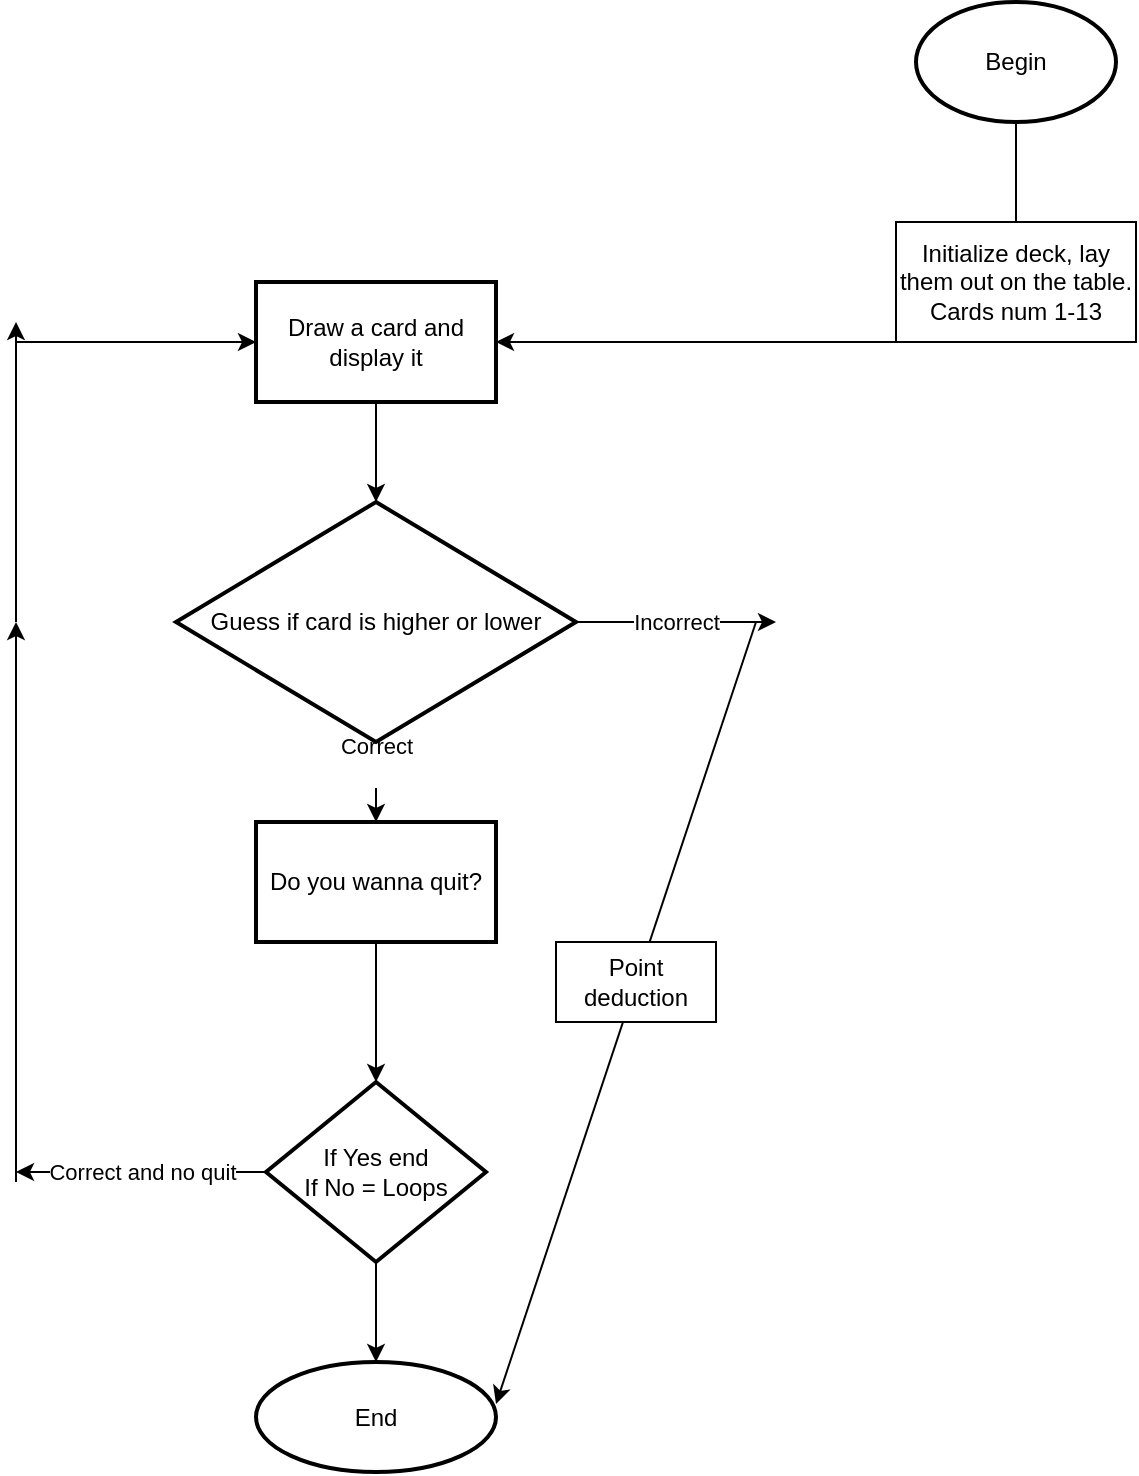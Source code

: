 <mxfile version="24.7.17">
  <diagram name="Page-1" id="pF5r6d8pV2lyjZ7vTq8y">
    <mxGraphModel dx="1426" dy="783" grid="1" gridSize="10" guides="1" tooltips="1" connect="1" arrows="1" fold="1" page="1" pageScale="1" pageWidth="827" pageHeight="1169" math="0" shadow="0">
      <root>
        <mxCell id="0" />
        <mxCell id="1" parent="0" />
        <mxCell id="G6tN2OC_qW5iVHgDtbus-44" value="" style="edgeStyle=orthogonalEdgeStyle;rounded=0;orthogonalLoop=1;jettySize=auto;html=1;" parent="1" source="G6tN2OC_qW5iVHgDtbus-42" target="G6tN2OC_qW5iVHgDtbus-43" edge="1">
          <mxGeometry relative="1" as="geometry">
            <Array as="points">
              <mxPoint x="630" y="190" />
            </Array>
          </mxGeometry>
        </mxCell>
        <mxCell id="iIYl-9N6RMb-z94eZSJE-1" style="edgeStyle=orthogonalEdgeStyle;rounded=0;orthogonalLoop=1;jettySize=auto;html=1;" edge="1" parent="1" source="G6tN2OC_qW5iVHgDtbus-42">
          <mxGeometry relative="1" as="geometry">
            <mxPoint x="630" y="150" as="targetPoint" />
          </mxGeometry>
        </mxCell>
        <mxCell id="G6tN2OC_qW5iVHgDtbus-42" value="Begin" style="strokeWidth=2;html=1;shape=mxgraph.flowchart.start_1;whiteSpace=wrap;" parent="1" vertex="1">
          <mxGeometry x="580" y="20" width="100" height="60" as="geometry" />
        </mxCell>
        <mxCell id="G6tN2OC_qW5iVHgDtbus-46" value="" style="edgeStyle=orthogonalEdgeStyle;rounded=0;orthogonalLoop=1;jettySize=auto;html=1;" parent="1" source="G6tN2OC_qW5iVHgDtbus-43" target="G6tN2OC_qW5iVHgDtbus-45" edge="1">
          <mxGeometry relative="1" as="geometry" />
        </mxCell>
        <mxCell id="G6tN2OC_qW5iVHgDtbus-43" value="Draw a card and display it" style="whiteSpace=wrap;html=1;strokeWidth=2;" parent="1" vertex="1">
          <mxGeometry x="250" y="160" width="120" height="60" as="geometry" />
        </mxCell>
        <mxCell id="bJqjwChhSUqB3gGKaWqK-21" value="" style="edgeStyle=orthogonalEdgeStyle;rounded=0;orthogonalLoop=1;jettySize=auto;html=1;" parent="1" source="G6tN2OC_qW5iVHgDtbus-45" target="bJqjwChhSUqB3gGKaWqK-20" edge="1">
          <mxGeometry relative="1" as="geometry" />
        </mxCell>
        <mxCell id="iIYl-9N6RMb-z94eZSJE-3" value="Correct&lt;div&gt;&lt;br&gt;&lt;/div&gt;" style="edgeLabel;html=1;align=center;verticalAlign=middle;resizable=0;points=[];" vertex="1" connectable="0" parent="bJqjwChhSUqB3gGKaWqK-21">
          <mxGeometry x="-0.55" relative="1" as="geometry">
            <mxPoint as="offset" />
          </mxGeometry>
        </mxCell>
        <mxCell id="G6tN2OC_qW5iVHgDtbus-45" value="Guess if card is higher or lower" style="rhombus;whiteSpace=wrap;html=1;strokeWidth=2;" parent="1" vertex="1">
          <mxGeometry x="210" y="270" width="200" height="120" as="geometry" />
        </mxCell>
        <mxCell id="G6tN2OC_qW5iVHgDtbus-47" value="End" style="strokeWidth=2;html=1;shape=mxgraph.flowchart.start_1;whiteSpace=wrap;direction=south;" parent="1" vertex="1">
          <mxGeometry x="250" y="700" width="120" height="55" as="geometry" />
        </mxCell>
        <mxCell id="bJqjwChhSUqB3gGKaWqK-15" value="" style="endArrow=classic;html=1;rounded=0;" parent="1" edge="1">
          <mxGeometry width="50" height="50" relative="1" as="geometry">
            <mxPoint x="130" y="330" as="sourcePoint" />
            <mxPoint x="130" y="180" as="targetPoint" />
          </mxGeometry>
        </mxCell>
        <mxCell id="bJqjwChhSUqB3gGKaWqK-16" value="" style="endArrow=classic;html=1;rounded=0;entryX=0;entryY=0.5;entryDx=0;entryDy=0;" parent="1" target="G6tN2OC_qW5iVHgDtbus-43" edge="1">
          <mxGeometry width="50" height="50" relative="1" as="geometry">
            <mxPoint x="130" y="190" as="sourcePoint" />
            <mxPoint x="440" y="280" as="targetPoint" />
          </mxGeometry>
        </mxCell>
        <mxCell id="bJqjwChhSUqB3gGKaWqK-18" value="Incorrect" style="endArrow=classic;html=1;rounded=0;" parent="1" edge="1">
          <mxGeometry width="50" height="50" relative="1" as="geometry">
            <mxPoint x="410" y="330" as="sourcePoint" />
            <mxPoint x="510" y="330" as="targetPoint" />
          </mxGeometry>
        </mxCell>
        <mxCell id="bJqjwChhSUqB3gGKaWqK-24" value="" style="edgeStyle=orthogonalEdgeStyle;rounded=0;orthogonalLoop=1;jettySize=auto;html=1;" parent="1" source="bJqjwChhSUqB3gGKaWqK-20" target="bJqjwChhSUqB3gGKaWqK-23" edge="1">
          <mxGeometry relative="1" as="geometry" />
        </mxCell>
        <mxCell id="bJqjwChhSUqB3gGKaWqK-20" value="Do you wanna quit?" style="whiteSpace=wrap;html=1;strokeWidth=2;" parent="1" vertex="1">
          <mxGeometry x="250" y="430" width="120" height="60" as="geometry" />
        </mxCell>
        <mxCell id="bJqjwChhSUqB3gGKaWqK-26" value="" style="edgeStyle=orthogonalEdgeStyle;rounded=0;orthogonalLoop=1;jettySize=auto;html=1;" parent="1" source="bJqjwChhSUqB3gGKaWqK-23" target="G6tN2OC_qW5iVHgDtbus-47" edge="1">
          <mxGeometry relative="1" as="geometry" />
        </mxCell>
        <mxCell id="bJqjwChhSUqB3gGKaWqK-23" value="If Yes end&lt;div&gt;If No = Loops&lt;/div&gt;" style="rhombus;whiteSpace=wrap;html=1;strokeWidth=2;" parent="1" vertex="1">
          <mxGeometry x="255" y="560" width="110" height="90" as="geometry" />
        </mxCell>
        <mxCell id="bJqjwChhSUqB3gGKaWqK-27" value="Correct and no quit" style="endArrow=classic;html=1;rounded=0;exitX=0;exitY=0.5;exitDx=0;exitDy=0;" parent="1" source="bJqjwChhSUqB3gGKaWqK-23" edge="1">
          <mxGeometry width="50" height="50" relative="1" as="geometry">
            <mxPoint x="390" y="530" as="sourcePoint" />
            <mxPoint x="130" y="605" as="targetPoint" />
          </mxGeometry>
        </mxCell>
        <mxCell id="bJqjwChhSUqB3gGKaWqK-28" value="" style="endArrow=classic;html=1;rounded=0;" parent="1" edge="1">
          <mxGeometry width="50" height="50" relative="1" as="geometry">
            <mxPoint x="130" y="610" as="sourcePoint" />
            <mxPoint x="130" y="330" as="targetPoint" />
          </mxGeometry>
        </mxCell>
        <mxCell id="bJqjwChhSUqB3gGKaWqK-29" value="" style="endArrow=classic;html=1;rounded=0;entryX=0.382;entryY=0;entryDx=0;entryDy=0;entryPerimeter=0;" parent="1" target="G6tN2OC_qW5iVHgDtbus-47" edge="1">
          <mxGeometry width="50" height="50" relative="1" as="geometry">
            <mxPoint x="500" y="330" as="sourcePoint" />
            <mxPoint x="440" y="480" as="targetPoint" />
          </mxGeometry>
        </mxCell>
        <mxCell id="iIYl-9N6RMb-z94eZSJE-2" value="Initialize deck, lay them out on the table. Cards num 1-13" style="rounded=0;whiteSpace=wrap;html=1;" vertex="1" parent="1">
          <mxGeometry x="570" y="130" width="120" height="60" as="geometry" />
        </mxCell>
        <mxCell id="iIYl-9N6RMb-z94eZSJE-4" value="Point deduction" style="rounded=0;whiteSpace=wrap;html=1;" vertex="1" parent="1">
          <mxGeometry x="400" y="490" width="80" height="40" as="geometry" />
        </mxCell>
      </root>
    </mxGraphModel>
  </diagram>
</mxfile>
